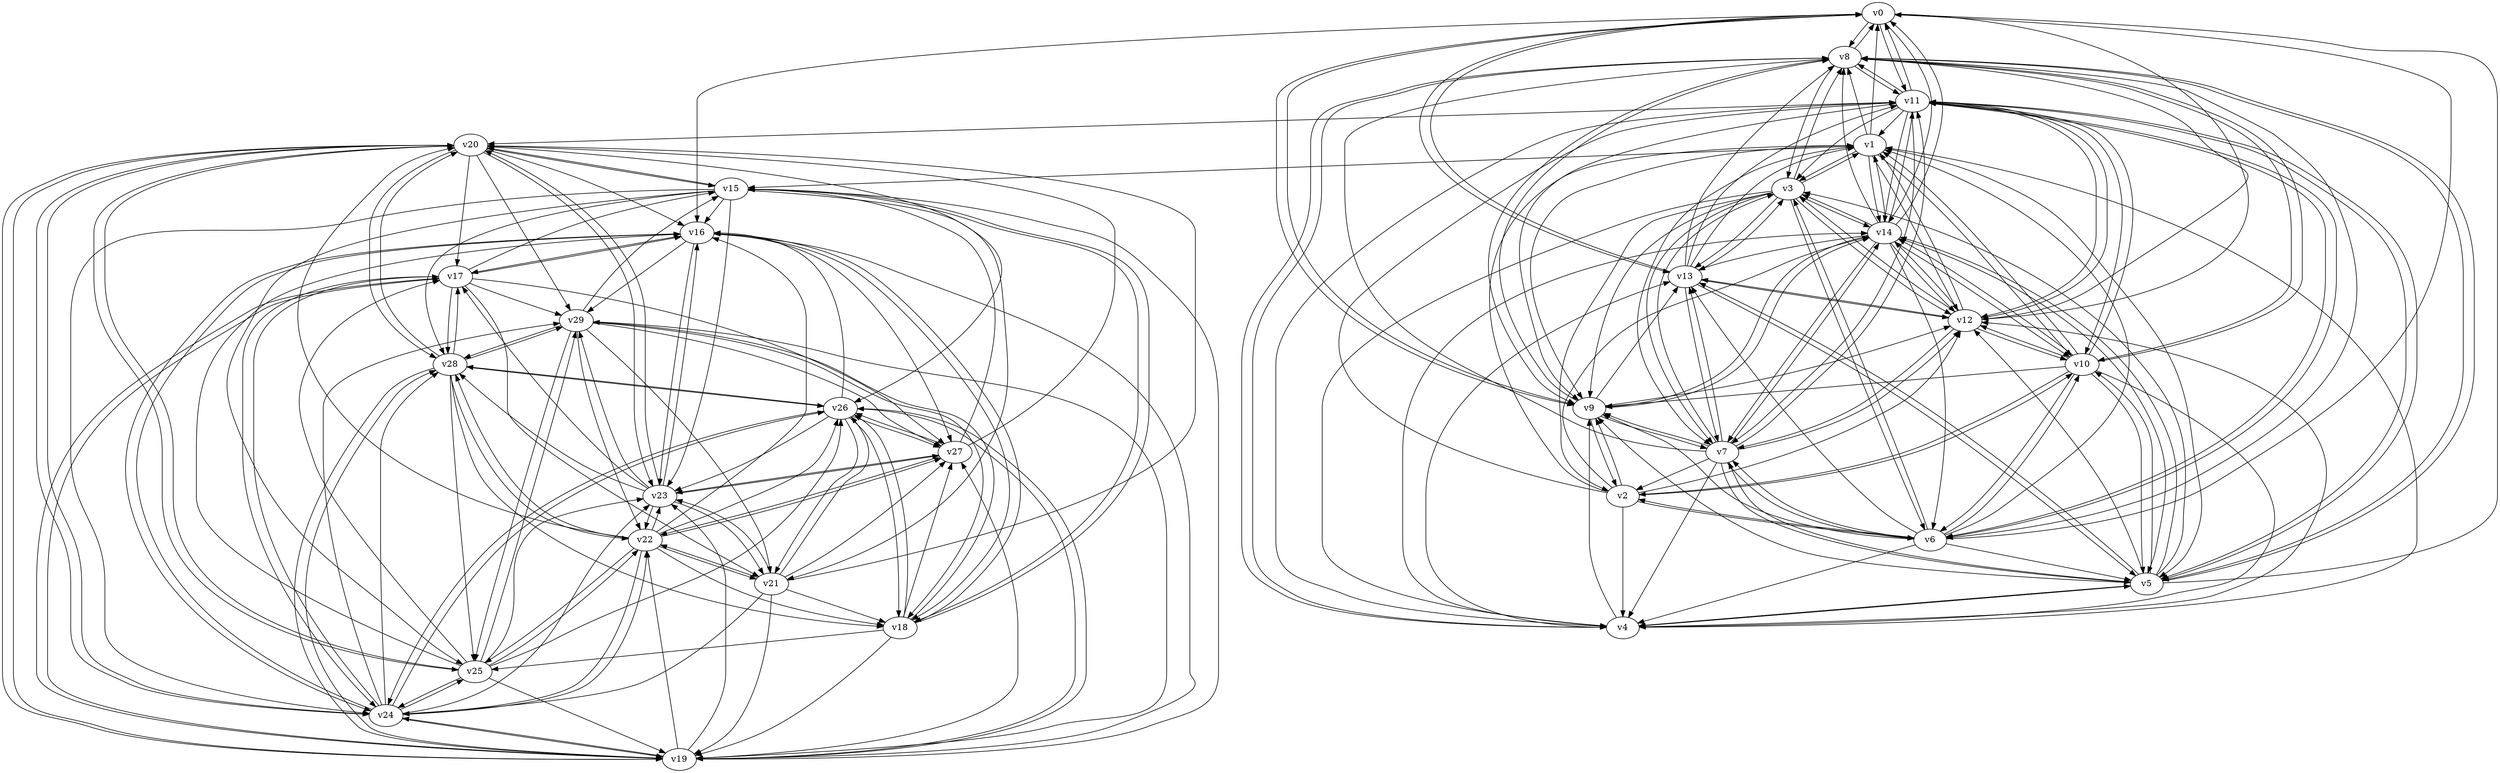 digraph buchi_test044 {
    v0 [name="v0", player=1, priority=0];
    v1 [name="v1", player=0, priority=0];
    v2 [name="v2", player=0, priority=0];
    v3 [name="v3", player=0, priority=1];
    v4 [name="v4", player=0, priority=1];
    v5 [name="v5", player=0, priority=1];
    v6 [name="v6", player=0, priority=1];
    v7 [name="v7", player=1, priority=1];
    v8 [name="v8", player=0, priority=0];
    v9 [name="v9", player=0, priority=1];
    v10 [name="v10", player=0, priority=0];
    v11 [name="v11", player=1, priority=1];
    v12 [name="v12", player=0, priority=1];
    v13 [name="v13", player=0, priority=1];
    v14 [name="v14", player=1, priority=1];
    v15 [name="v15", player=1, priority=0];
    v16 [name="v16", player=1, priority=0];
    v17 [name="v17", player=1, priority=1];
    v18 [name="v18", player=1, priority=1];
    v19 [name="v19", player=0, priority=0];
    v20 [name="v20", player=0, priority=1];
    v21 [name="v21", player=1, priority=0];
    v22 [name="v22", player=1, priority=1];
    v23 [name="v23", player=1, priority=0];
    v24 [name="v24", player=1, priority=0];
    v25 [name="v25", player=0, priority=0];
    v26 [name="v26", player=1, priority=1];
    v27 [name="v27", player=0, priority=0];
    v28 [name="v28", player=1, priority=1];
    v29 [name="v29", player=1, priority=0];
    v15 -> v21;
    v25 -> v23;
    v26 -> v21;
    v16 -> v29;
    v4 -> v9;
    v18 -> v26;
    v8 -> v0;
    v3 -> v13;
    v5 -> v10;
    v8 -> v9;
    v10 -> v6;
    v9 -> v8;
    v11 -> v5;
    v14 -> v13;
    v17 -> v21;
    v20 -> v29;
    v22 -> v26;
    v0 -> v14;
    v2 -> v11;
    v11 -> v14;
    v13 -> v8;
    v6 -> v2;
    v24 -> v17;
    v1 -> v15;
    v6 -> v11;
    v24 -> v26;
    v15 -> v23;
    v26 -> v23;
    v18 -> v19;
    v3 -> v6;
    v5 -> v3;
    v5 -> v12;
    v8 -> v11;
    v22 -> v28;
    v23 -> v27;
    v11 -> v7;
    v2 -> v4;
    v13 -> v1;
    v0 -> v16;
    v1 -> v8;
    v6 -> v4;
    v7 -> v3;
    v24 -> v19;
    v15 -> v16;
    v6 -> v13;
    v26 -> v16;
    v7 -> v12;
    v24 -> v28;
    v15 -> v25;
    v16 -> v24;
    v20 -> v15;
    v3 -> v8;
    v14 -> v8;
    v8 -> v4;
    v20 -> v24;
    v22 -> v21;
    v11 -> v0;
    v5 -> v14;
    v17 -> v16;
    v23 -> v20;
    v9 -> v12;
    v0 -> v9;
    v11 -> v9;
    v23 -> v29;
    v29 -> v27;
    v13 -> v3;
    v1 -> v10;
    v13 -> v12;
    v7 -> v5;
    v15 -> v18;
    v25 -> v20;
    v16 -> v17;
    v7 -> v14;
    v26 -> v18;
    v25 -> v29;
    v29 -> v22;
    v3 -> v1;
    v14 -> v1;
    v20 -> v17;
    v12 -> v13;
    v14 -> v10;
    v5 -> v7;
    v20 -> v26;
    v22 -> v23;
    v23 -> v22;
    v28 -> v18;
    v9 -> v14;
    v1 -> v3;
    v13 -> v5;
    v27 -> v22;
    v1 -> v12;
    v19 -> v27;
    v24 -> v23;
    v25 -> v22;
    v16 -> v19;
    v18 -> v16;
    v14 -> v3;
    v5 -> v0;
    v20 -> v19;
    v21 -> v18;
    v22 -> v16;
    v3 -> v12;
    v5 -> v9;
    v4 -> v11;
    v14 -> v12;
    v9 -> v7;
    v20 -> v28;
    v21 -> v27;
    v22 -> v25;
    v27 -> v15;
    v10 -> v8;
    v1 -> v5;
    v13 -> v7;
    v6 -> v1;
    v19 -> v20;
    v1 -> v14;
    v24 -> v16;
    v7 -> v9;
    v24 -> v25;
    v25 -> v24;
    v29 -> v15;
    v12 -> v8;
    v14 -> v5;
    v22 -> v18;
    v21 -> v20;
    v9 -> v0;
    v3 -> v14;
    v5 -> v11;
    v4 -> v13;
    v22 -> v27;
    v23 -> v17;
    v10 -> v1;
    v13 -> v0;
    v1 -> v7;
    v27 -> v26;
    v2 -> v6;
    v19 -> v22;
    v7 -> v2;
    v28 -> v25;
    v25 -> v17;
    v7 -> v11;
    v25 -> v26;
    v16 -> v23;
    v12 -> v1;
    v12 -> v10;
    v3 -> v7;
    v5 -> v4;
    v14 -> v7;
    v20 -> v23;
    v9 -> v2;
    v21 -> v22;
    v5 -> v13;
    v22 -> v20;
    v26 -> v27;
    v23 -> v28;
    v8 -> v6;
    v1 -> v0;
    v19 -> v15;
    v10 -> v12;
    v1 -> v9;
    v0 -> v11;
    v13 -> v11;
    v17 -> v27;
    v7 -> v4;
    v19 -> v24;
    v11 -> v20;
    v25 -> v19;
    v12 -> v3;
    v14 -> v0;
    v15 -> v20;
    v20 -> v16;
    v29 -> v19;
    v3 -> v9;
    v14 -> v9;
    v4 -> v8;
    v18 -> v25;
    v20 -> v25;
    v21 -> v24;
    v23 -> v21;
    v29 -> v28;
    v10 -> v5;
    v2 -> v1;
    v19 -> v17;
    v10 -> v14;
    v28 -> v20;
    v0 -> v13;
    v2 -> v10;
    v17 -> v29;
    v19 -> v26;
    v28 -> v29;
    v6 -> v10;
    v3 -> v2;
    v29 -> v21;
    v4 -> v1;
    v12 -> v14;
    v14 -> v11;
    v18 -> v27;
    v21 -> v26;
    v8 -> v10;
    v27 -> v23;
    v11 -> v6;
    v28 -> v22;
    v2 -> v12;
    v19 -> v28;
    v6 -> v3;
    v12 -> v7;
    v3 -> v4;
    v15 -> v24;
    v26 -> v24;
    v21 -> v19;
    v23 -> v16;
    v4 -> v12;
    v18 -> v29;
    v8 -> v3;
    v17 -> v15;
    v10 -> v9;
    v0 -> v8;
    v11 -> v8;
    v17 -> v24;
    v2 -> v14;
    v25 -> v16;
    v6 -> v5;
    v24 -> v20;
    v7 -> v13;
    v24 -> v29;
    v14 -> v6;
    v29 -> v25;
    v4 -> v5;
    v4 -> v14;
    v8 -> v5;
    v10 -> v2;
    v11 -> v1;
    v28 -> v17;
    v10 -> v11;
    v9 -> v13;
    v11 -> v10;
    v28 -> v26;
    v19 -> v23;
    v6 -> v7;
    v7 -> v6;
    v24 -> v22;
    v26 -> v19;
    v29 -> v18;
    v16 -> v18;
    v18 -> v15;
    v12 -> v11;
    v15 -> v28;
    v16 -> v27;
    v26 -> v28;
    v21 -> v23;
    v5 -> v8;
    v22 -> v24;
    v10 -> v4;
    v27 -> v20;
    v11 -> v3;
    v17 -> v19;
    v28 -> v19;
    v0 -> v12;
    v2 -> v9;
    v11 -> v12;
    v17 -> v28;
    v6 -> v0;
    v6 -> v9;
    v7 -> v8;
}
